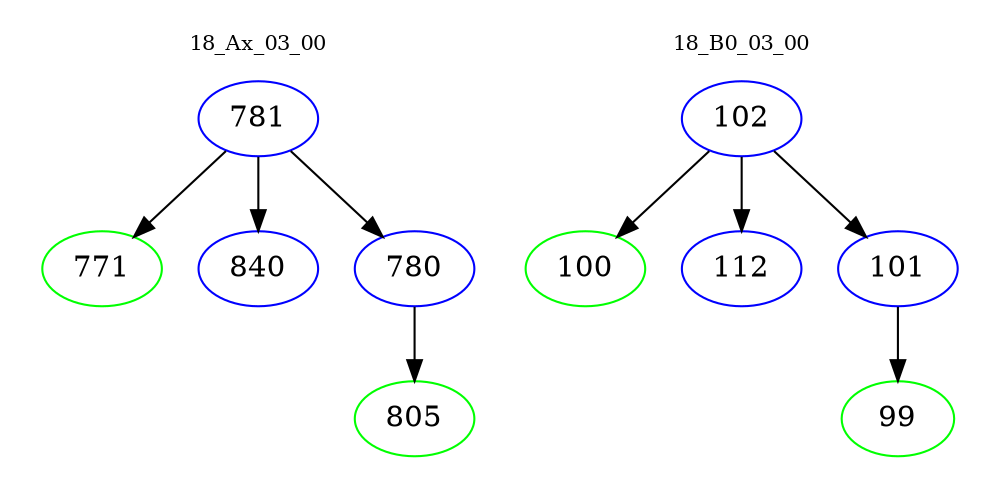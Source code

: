 digraph{
subgraph cluster_0 {
color = white
label = "18_Ax_03_00";
fontsize=10;
T0_781 [label="781", color="blue"]
T0_781 -> T0_771 [color="black"]
T0_771 [label="771", color="green"]
T0_781 -> T0_840 [color="black"]
T0_840 [label="840", color="blue"]
T0_781 -> T0_780 [color="black"]
T0_780 [label="780", color="blue"]
T0_780 -> T0_805 [color="black"]
T0_805 [label="805", color="green"]
}
subgraph cluster_1 {
color = white
label = "18_B0_03_00";
fontsize=10;
T1_102 [label="102", color="blue"]
T1_102 -> T1_100 [color="black"]
T1_100 [label="100", color="green"]
T1_102 -> T1_112 [color="black"]
T1_112 [label="112", color="blue"]
T1_102 -> T1_101 [color="black"]
T1_101 [label="101", color="blue"]
T1_101 -> T1_99 [color="black"]
T1_99 [label="99", color="green"]
}
}
